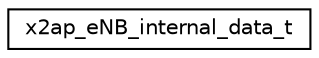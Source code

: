 digraph "Graphical Class Hierarchy"
{
 // LATEX_PDF_SIZE
  edge [fontname="Helvetica",fontsize="10",labelfontname="Helvetica",labelfontsize="10"];
  node [fontname="Helvetica",fontsize="10",shape=record];
  rankdir="LR";
  Node0 [label="x2ap_eNB_internal_data_t",height=0.2,width=0.4,color="black", fillcolor="white", style="filled",URL="$structx2ap__eNB__internal__data__t.html",tooltip=" "];
}
